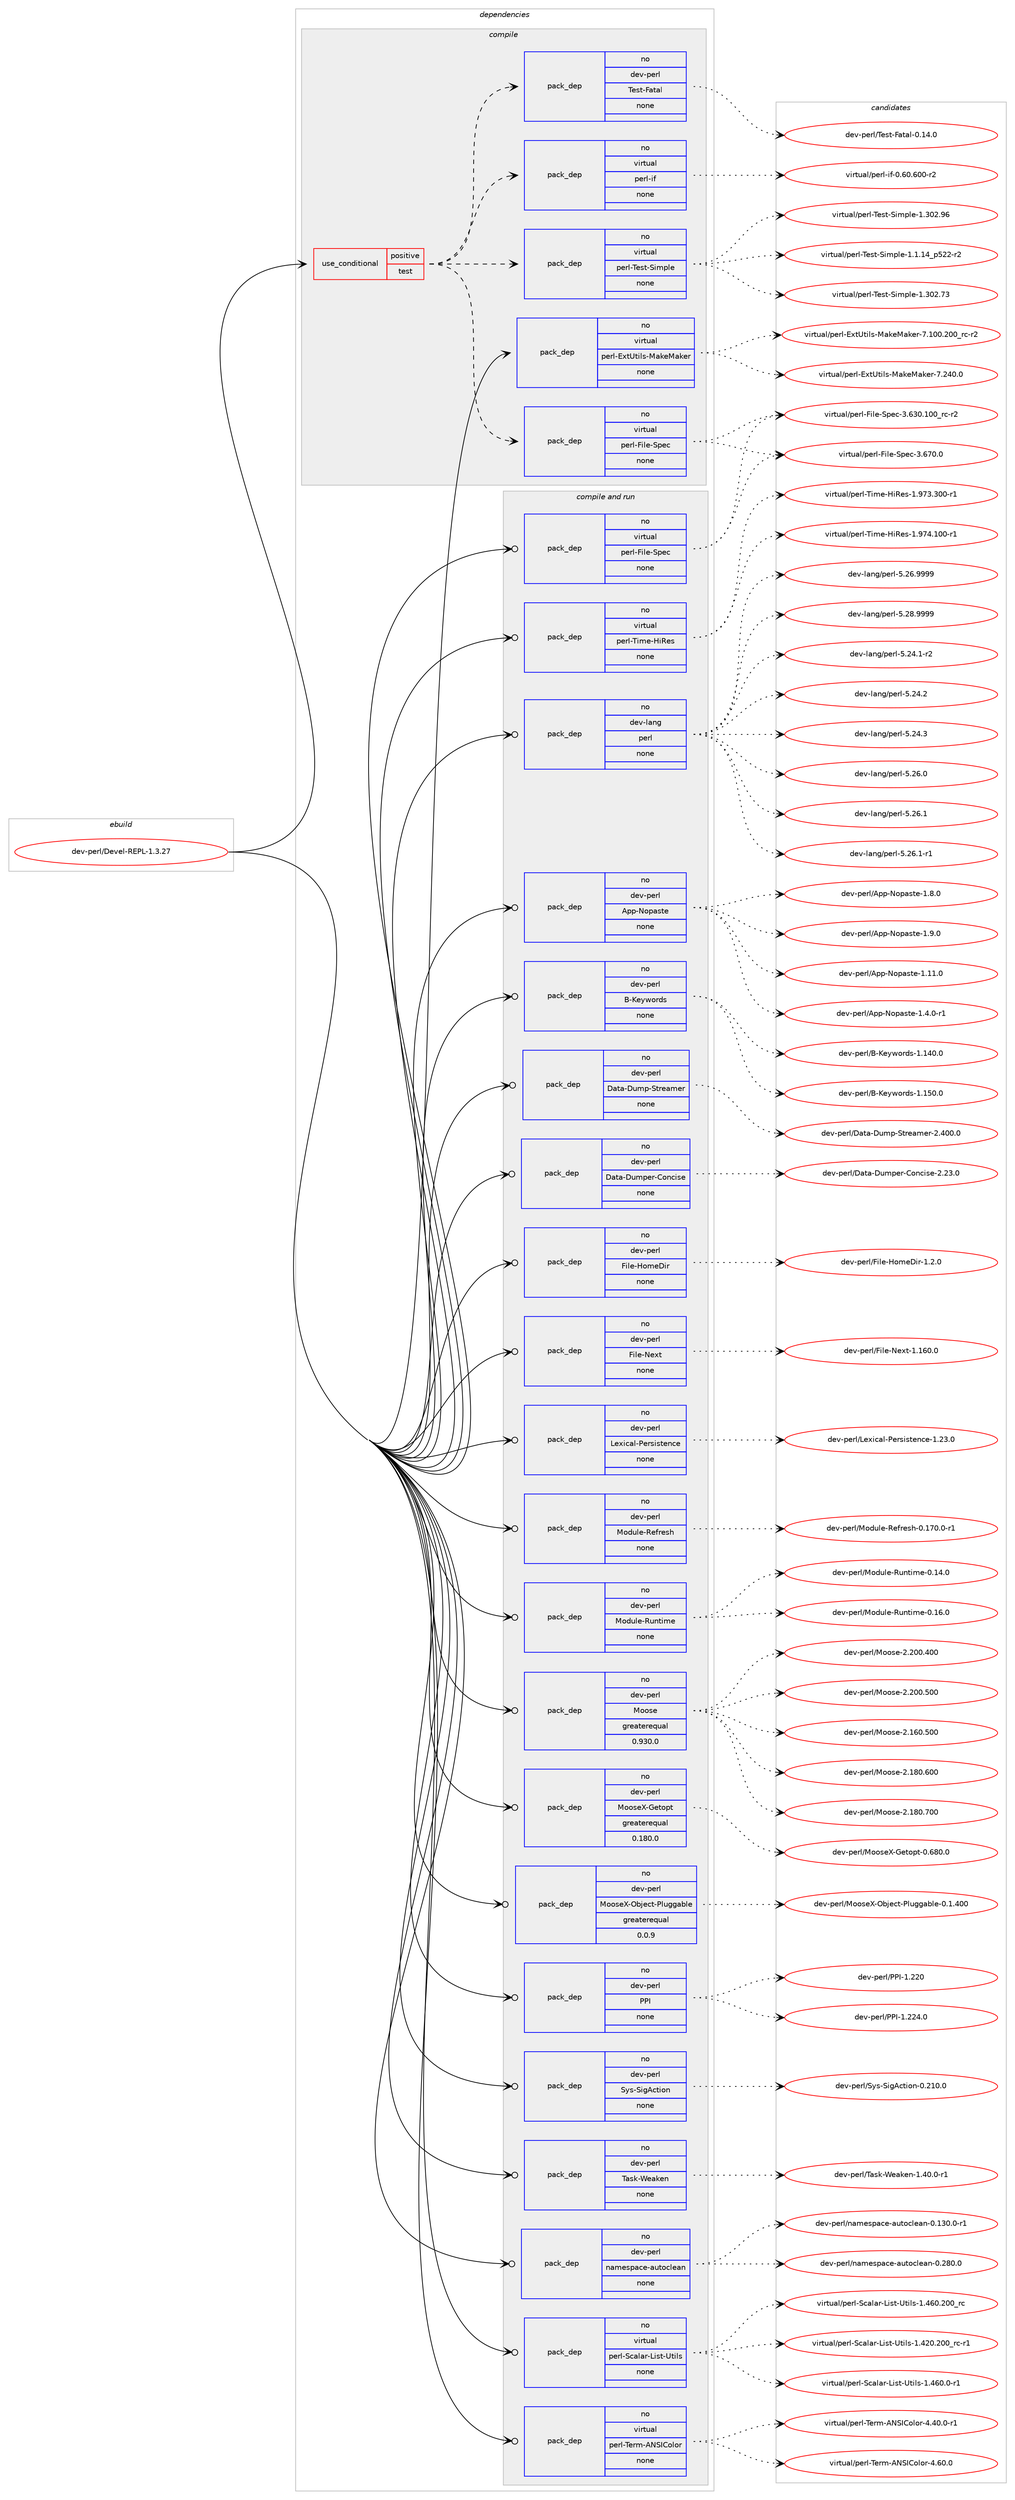digraph prolog {

# *************
# Graph options
# *************

newrank=true;
concentrate=true;
compound=true;
graph [rankdir=LR,fontname=Helvetica,fontsize=10,ranksep=1.5];#, ranksep=2.5, nodesep=0.2];
edge  [arrowhead=vee];
node  [fontname=Helvetica,fontsize=10];

# **********
# The ebuild
# **********

subgraph cluster_leftcol {
color=gray;
rank=same;
label=<<i>ebuild</i>>;
id [label="dev-perl/Devel-REPL-1.3.27", color=red, width=4, href="../dev-perl/Devel-REPL-1.3.27.svg"];
}

# ****************
# The dependencies
# ****************

subgraph cluster_midcol {
color=gray;
label=<<i>dependencies</i>>;
subgraph cluster_compile {
fillcolor="#eeeeee";
style=filled;
label=<<i>compile</i>>;
subgraph cond27087 {
dependency128759 [label=<<TABLE BORDER="0" CELLBORDER="1" CELLSPACING="0" CELLPADDING="4"><TR><TD ROWSPAN="3" CELLPADDING="10">use_conditional</TD></TR><TR><TD>positive</TD></TR><TR><TD>test</TD></TR></TABLE>>, shape=none, color=red];
subgraph pack98004 {
dependency128760 [label=<<TABLE BORDER="0" CELLBORDER="1" CELLSPACING="0" CELLPADDING="4" WIDTH="220"><TR><TD ROWSPAN="6" CELLPADDING="30">pack_dep</TD></TR><TR><TD WIDTH="110">no</TD></TR><TR><TD>virtual</TD></TR><TR><TD>perl-File-Spec</TD></TR><TR><TD>none</TD></TR><TR><TD></TD></TR></TABLE>>, shape=none, color=blue];
}
dependency128759:e -> dependency128760:w [weight=20,style="dashed",arrowhead="vee"];
subgraph pack98005 {
dependency128761 [label=<<TABLE BORDER="0" CELLBORDER="1" CELLSPACING="0" CELLPADDING="4" WIDTH="220"><TR><TD ROWSPAN="6" CELLPADDING="30">pack_dep</TD></TR><TR><TD WIDTH="110">no</TD></TR><TR><TD>dev-perl</TD></TR><TR><TD>Test-Fatal</TD></TR><TR><TD>none</TD></TR><TR><TD></TD></TR></TABLE>>, shape=none, color=blue];
}
dependency128759:e -> dependency128761:w [weight=20,style="dashed",arrowhead="vee"];
subgraph pack98006 {
dependency128762 [label=<<TABLE BORDER="0" CELLBORDER="1" CELLSPACING="0" CELLPADDING="4" WIDTH="220"><TR><TD ROWSPAN="6" CELLPADDING="30">pack_dep</TD></TR><TR><TD WIDTH="110">no</TD></TR><TR><TD>virtual</TD></TR><TR><TD>perl-Test-Simple</TD></TR><TR><TD>none</TD></TR><TR><TD></TD></TR></TABLE>>, shape=none, color=blue];
}
dependency128759:e -> dependency128762:w [weight=20,style="dashed",arrowhead="vee"];
subgraph pack98007 {
dependency128763 [label=<<TABLE BORDER="0" CELLBORDER="1" CELLSPACING="0" CELLPADDING="4" WIDTH="220"><TR><TD ROWSPAN="6" CELLPADDING="30">pack_dep</TD></TR><TR><TD WIDTH="110">no</TD></TR><TR><TD>virtual</TD></TR><TR><TD>perl-if</TD></TR><TR><TD>none</TD></TR><TR><TD></TD></TR></TABLE>>, shape=none, color=blue];
}
dependency128759:e -> dependency128763:w [weight=20,style="dashed",arrowhead="vee"];
}
id:e -> dependency128759:w [weight=20,style="solid",arrowhead="vee"];
subgraph pack98008 {
dependency128764 [label=<<TABLE BORDER="0" CELLBORDER="1" CELLSPACING="0" CELLPADDING="4" WIDTH="220"><TR><TD ROWSPAN="6" CELLPADDING="30">pack_dep</TD></TR><TR><TD WIDTH="110">no</TD></TR><TR><TD>virtual</TD></TR><TR><TD>perl-ExtUtils-MakeMaker</TD></TR><TR><TD>none</TD></TR><TR><TD></TD></TR></TABLE>>, shape=none, color=blue];
}
id:e -> dependency128764:w [weight=20,style="solid",arrowhead="vee"];
}
subgraph cluster_compileandrun {
fillcolor="#eeeeee";
style=filled;
label=<<i>compile and run</i>>;
subgraph pack98009 {
dependency128765 [label=<<TABLE BORDER="0" CELLBORDER="1" CELLSPACING="0" CELLPADDING="4" WIDTH="220"><TR><TD ROWSPAN="6" CELLPADDING="30">pack_dep</TD></TR><TR><TD WIDTH="110">no</TD></TR><TR><TD>dev-lang</TD></TR><TR><TD>perl</TD></TR><TR><TD>none</TD></TR><TR><TD></TD></TR></TABLE>>, shape=none, color=blue];
}
id:e -> dependency128765:w [weight=20,style="solid",arrowhead="odotvee"];
subgraph pack98010 {
dependency128766 [label=<<TABLE BORDER="0" CELLBORDER="1" CELLSPACING="0" CELLPADDING="4" WIDTH="220"><TR><TD ROWSPAN="6" CELLPADDING="30">pack_dep</TD></TR><TR><TD WIDTH="110">no</TD></TR><TR><TD>dev-perl</TD></TR><TR><TD>App-Nopaste</TD></TR><TR><TD>none</TD></TR><TR><TD></TD></TR></TABLE>>, shape=none, color=blue];
}
id:e -> dependency128766:w [weight=20,style="solid",arrowhead="odotvee"];
subgraph pack98011 {
dependency128767 [label=<<TABLE BORDER="0" CELLBORDER="1" CELLSPACING="0" CELLPADDING="4" WIDTH="220"><TR><TD ROWSPAN="6" CELLPADDING="30">pack_dep</TD></TR><TR><TD WIDTH="110">no</TD></TR><TR><TD>dev-perl</TD></TR><TR><TD>B-Keywords</TD></TR><TR><TD>none</TD></TR><TR><TD></TD></TR></TABLE>>, shape=none, color=blue];
}
id:e -> dependency128767:w [weight=20,style="solid",arrowhead="odotvee"];
subgraph pack98012 {
dependency128768 [label=<<TABLE BORDER="0" CELLBORDER="1" CELLSPACING="0" CELLPADDING="4" WIDTH="220"><TR><TD ROWSPAN="6" CELLPADDING="30">pack_dep</TD></TR><TR><TD WIDTH="110">no</TD></TR><TR><TD>dev-perl</TD></TR><TR><TD>Data-Dump-Streamer</TD></TR><TR><TD>none</TD></TR><TR><TD></TD></TR></TABLE>>, shape=none, color=blue];
}
id:e -> dependency128768:w [weight=20,style="solid",arrowhead="odotvee"];
subgraph pack98013 {
dependency128769 [label=<<TABLE BORDER="0" CELLBORDER="1" CELLSPACING="0" CELLPADDING="4" WIDTH="220"><TR><TD ROWSPAN="6" CELLPADDING="30">pack_dep</TD></TR><TR><TD WIDTH="110">no</TD></TR><TR><TD>dev-perl</TD></TR><TR><TD>Data-Dumper-Concise</TD></TR><TR><TD>none</TD></TR><TR><TD></TD></TR></TABLE>>, shape=none, color=blue];
}
id:e -> dependency128769:w [weight=20,style="solid",arrowhead="odotvee"];
subgraph pack98014 {
dependency128770 [label=<<TABLE BORDER="0" CELLBORDER="1" CELLSPACING="0" CELLPADDING="4" WIDTH="220"><TR><TD ROWSPAN="6" CELLPADDING="30">pack_dep</TD></TR><TR><TD WIDTH="110">no</TD></TR><TR><TD>dev-perl</TD></TR><TR><TD>File-HomeDir</TD></TR><TR><TD>none</TD></TR><TR><TD></TD></TR></TABLE>>, shape=none, color=blue];
}
id:e -> dependency128770:w [weight=20,style="solid",arrowhead="odotvee"];
subgraph pack98015 {
dependency128771 [label=<<TABLE BORDER="0" CELLBORDER="1" CELLSPACING="0" CELLPADDING="4" WIDTH="220"><TR><TD ROWSPAN="6" CELLPADDING="30">pack_dep</TD></TR><TR><TD WIDTH="110">no</TD></TR><TR><TD>dev-perl</TD></TR><TR><TD>File-Next</TD></TR><TR><TD>none</TD></TR><TR><TD></TD></TR></TABLE>>, shape=none, color=blue];
}
id:e -> dependency128771:w [weight=20,style="solid",arrowhead="odotvee"];
subgraph pack98016 {
dependency128772 [label=<<TABLE BORDER="0" CELLBORDER="1" CELLSPACING="0" CELLPADDING="4" WIDTH="220"><TR><TD ROWSPAN="6" CELLPADDING="30">pack_dep</TD></TR><TR><TD WIDTH="110">no</TD></TR><TR><TD>dev-perl</TD></TR><TR><TD>Lexical-Persistence</TD></TR><TR><TD>none</TD></TR><TR><TD></TD></TR></TABLE>>, shape=none, color=blue];
}
id:e -> dependency128772:w [weight=20,style="solid",arrowhead="odotvee"];
subgraph pack98017 {
dependency128773 [label=<<TABLE BORDER="0" CELLBORDER="1" CELLSPACING="0" CELLPADDING="4" WIDTH="220"><TR><TD ROWSPAN="6" CELLPADDING="30">pack_dep</TD></TR><TR><TD WIDTH="110">no</TD></TR><TR><TD>dev-perl</TD></TR><TR><TD>Module-Refresh</TD></TR><TR><TD>none</TD></TR><TR><TD></TD></TR></TABLE>>, shape=none, color=blue];
}
id:e -> dependency128773:w [weight=20,style="solid",arrowhead="odotvee"];
subgraph pack98018 {
dependency128774 [label=<<TABLE BORDER="0" CELLBORDER="1" CELLSPACING="0" CELLPADDING="4" WIDTH="220"><TR><TD ROWSPAN="6" CELLPADDING="30">pack_dep</TD></TR><TR><TD WIDTH="110">no</TD></TR><TR><TD>dev-perl</TD></TR><TR><TD>Module-Runtime</TD></TR><TR><TD>none</TD></TR><TR><TD></TD></TR></TABLE>>, shape=none, color=blue];
}
id:e -> dependency128774:w [weight=20,style="solid",arrowhead="odotvee"];
subgraph pack98019 {
dependency128775 [label=<<TABLE BORDER="0" CELLBORDER="1" CELLSPACING="0" CELLPADDING="4" WIDTH="220"><TR><TD ROWSPAN="6" CELLPADDING="30">pack_dep</TD></TR><TR><TD WIDTH="110">no</TD></TR><TR><TD>dev-perl</TD></TR><TR><TD>Moose</TD></TR><TR><TD>greaterequal</TD></TR><TR><TD>0.930.0</TD></TR></TABLE>>, shape=none, color=blue];
}
id:e -> dependency128775:w [weight=20,style="solid",arrowhead="odotvee"];
subgraph pack98020 {
dependency128776 [label=<<TABLE BORDER="0" CELLBORDER="1" CELLSPACING="0" CELLPADDING="4" WIDTH="220"><TR><TD ROWSPAN="6" CELLPADDING="30">pack_dep</TD></TR><TR><TD WIDTH="110">no</TD></TR><TR><TD>dev-perl</TD></TR><TR><TD>MooseX-Getopt</TD></TR><TR><TD>greaterequal</TD></TR><TR><TD>0.180.0</TD></TR></TABLE>>, shape=none, color=blue];
}
id:e -> dependency128776:w [weight=20,style="solid",arrowhead="odotvee"];
subgraph pack98021 {
dependency128777 [label=<<TABLE BORDER="0" CELLBORDER="1" CELLSPACING="0" CELLPADDING="4" WIDTH="220"><TR><TD ROWSPAN="6" CELLPADDING="30">pack_dep</TD></TR><TR><TD WIDTH="110">no</TD></TR><TR><TD>dev-perl</TD></TR><TR><TD>MooseX-Object-Pluggable</TD></TR><TR><TD>greaterequal</TD></TR><TR><TD>0.0.9</TD></TR></TABLE>>, shape=none, color=blue];
}
id:e -> dependency128777:w [weight=20,style="solid",arrowhead="odotvee"];
subgraph pack98022 {
dependency128778 [label=<<TABLE BORDER="0" CELLBORDER="1" CELLSPACING="0" CELLPADDING="4" WIDTH="220"><TR><TD ROWSPAN="6" CELLPADDING="30">pack_dep</TD></TR><TR><TD WIDTH="110">no</TD></TR><TR><TD>dev-perl</TD></TR><TR><TD>PPI</TD></TR><TR><TD>none</TD></TR><TR><TD></TD></TR></TABLE>>, shape=none, color=blue];
}
id:e -> dependency128778:w [weight=20,style="solid",arrowhead="odotvee"];
subgraph pack98023 {
dependency128779 [label=<<TABLE BORDER="0" CELLBORDER="1" CELLSPACING="0" CELLPADDING="4" WIDTH="220"><TR><TD ROWSPAN="6" CELLPADDING="30">pack_dep</TD></TR><TR><TD WIDTH="110">no</TD></TR><TR><TD>dev-perl</TD></TR><TR><TD>Sys-SigAction</TD></TR><TR><TD>none</TD></TR><TR><TD></TD></TR></TABLE>>, shape=none, color=blue];
}
id:e -> dependency128779:w [weight=20,style="solid",arrowhead="odotvee"];
subgraph pack98024 {
dependency128780 [label=<<TABLE BORDER="0" CELLBORDER="1" CELLSPACING="0" CELLPADDING="4" WIDTH="220"><TR><TD ROWSPAN="6" CELLPADDING="30">pack_dep</TD></TR><TR><TD WIDTH="110">no</TD></TR><TR><TD>dev-perl</TD></TR><TR><TD>Task-Weaken</TD></TR><TR><TD>none</TD></TR><TR><TD></TD></TR></TABLE>>, shape=none, color=blue];
}
id:e -> dependency128780:w [weight=20,style="solid",arrowhead="odotvee"];
subgraph pack98025 {
dependency128781 [label=<<TABLE BORDER="0" CELLBORDER="1" CELLSPACING="0" CELLPADDING="4" WIDTH="220"><TR><TD ROWSPAN="6" CELLPADDING="30">pack_dep</TD></TR><TR><TD WIDTH="110">no</TD></TR><TR><TD>dev-perl</TD></TR><TR><TD>namespace-autoclean</TD></TR><TR><TD>none</TD></TR><TR><TD></TD></TR></TABLE>>, shape=none, color=blue];
}
id:e -> dependency128781:w [weight=20,style="solid",arrowhead="odotvee"];
subgraph pack98026 {
dependency128782 [label=<<TABLE BORDER="0" CELLBORDER="1" CELLSPACING="0" CELLPADDING="4" WIDTH="220"><TR><TD ROWSPAN="6" CELLPADDING="30">pack_dep</TD></TR><TR><TD WIDTH="110">no</TD></TR><TR><TD>virtual</TD></TR><TR><TD>perl-File-Spec</TD></TR><TR><TD>none</TD></TR><TR><TD></TD></TR></TABLE>>, shape=none, color=blue];
}
id:e -> dependency128782:w [weight=20,style="solid",arrowhead="odotvee"];
subgraph pack98027 {
dependency128783 [label=<<TABLE BORDER="0" CELLBORDER="1" CELLSPACING="0" CELLPADDING="4" WIDTH="220"><TR><TD ROWSPAN="6" CELLPADDING="30">pack_dep</TD></TR><TR><TD WIDTH="110">no</TD></TR><TR><TD>virtual</TD></TR><TR><TD>perl-Scalar-List-Utils</TD></TR><TR><TD>none</TD></TR><TR><TD></TD></TR></TABLE>>, shape=none, color=blue];
}
id:e -> dependency128783:w [weight=20,style="solid",arrowhead="odotvee"];
subgraph pack98028 {
dependency128784 [label=<<TABLE BORDER="0" CELLBORDER="1" CELLSPACING="0" CELLPADDING="4" WIDTH="220"><TR><TD ROWSPAN="6" CELLPADDING="30">pack_dep</TD></TR><TR><TD WIDTH="110">no</TD></TR><TR><TD>virtual</TD></TR><TR><TD>perl-Term-ANSIColor</TD></TR><TR><TD>none</TD></TR><TR><TD></TD></TR></TABLE>>, shape=none, color=blue];
}
id:e -> dependency128784:w [weight=20,style="solid",arrowhead="odotvee"];
subgraph pack98029 {
dependency128785 [label=<<TABLE BORDER="0" CELLBORDER="1" CELLSPACING="0" CELLPADDING="4" WIDTH="220"><TR><TD ROWSPAN="6" CELLPADDING="30">pack_dep</TD></TR><TR><TD WIDTH="110">no</TD></TR><TR><TD>virtual</TD></TR><TR><TD>perl-Time-HiRes</TD></TR><TR><TD>none</TD></TR><TR><TD></TD></TR></TABLE>>, shape=none, color=blue];
}
id:e -> dependency128785:w [weight=20,style="solid",arrowhead="odotvee"];
}
subgraph cluster_run {
fillcolor="#eeeeee";
style=filled;
label=<<i>run</i>>;
}
}

# **************
# The candidates
# **************

subgraph cluster_choices {
rank=same;
color=gray;
label=<<i>candidates</i>>;

subgraph choice98004 {
color=black;
nodesep=1;
choice118105114116117971084711210111410845701051081014583112101994551465451484649484895114994511450 [label="virtual/perl-File-Spec-3.630.100_rc-r2", color=red, width=4,href="../virtual/perl-File-Spec-3.630.100_rc-r2.svg"];
choice118105114116117971084711210111410845701051081014583112101994551465455484648 [label="virtual/perl-File-Spec-3.670.0", color=red, width=4,href="../virtual/perl-File-Spec-3.670.0.svg"];
dependency128760:e -> choice118105114116117971084711210111410845701051081014583112101994551465451484649484895114994511450:w [style=dotted,weight="100"];
dependency128760:e -> choice118105114116117971084711210111410845701051081014583112101994551465455484648:w [style=dotted,weight="100"];
}
subgraph choice98005 {
color=black;
nodesep=1;
choice1001011184511210111410847841011151164570971169710845484649524648 [label="dev-perl/Test-Fatal-0.14.0", color=red, width=4,href="../dev-perl/Test-Fatal-0.14.0.svg"];
dependency128761:e -> choice1001011184511210111410847841011151164570971169710845484649524648:w [style=dotted,weight="100"];
}
subgraph choice98006 {
color=black;
nodesep=1;
choice11810511411611797108471121011141084584101115116458310510911210810145494649464952951125350504511450 [label="virtual/perl-Test-Simple-1.1.14_p522-r2", color=red, width=4,href="../virtual/perl-Test-Simple-1.1.14_p522-r2.svg"];
choice118105114116117971084711210111410845841011151164583105109112108101454946514850465551 [label="virtual/perl-Test-Simple-1.302.73", color=red, width=4,href="../virtual/perl-Test-Simple-1.302.73.svg"];
choice118105114116117971084711210111410845841011151164583105109112108101454946514850465754 [label="virtual/perl-Test-Simple-1.302.96", color=red, width=4,href="../virtual/perl-Test-Simple-1.302.96.svg"];
dependency128762:e -> choice11810511411611797108471121011141084584101115116458310510911210810145494649464952951125350504511450:w [style=dotted,weight="100"];
dependency128762:e -> choice118105114116117971084711210111410845841011151164583105109112108101454946514850465551:w [style=dotted,weight="100"];
dependency128762:e -> choice118105114116117971084711210111410845841011151164583105109112108101454946514850465754:w [style=dotted,weight="100"];
}
subgraph choice98007 {
color=black;
nodesep=1;
choice1181051141161179710847112101114108451051024548465448465448484511450 [label="virtual/perl-if-0.60.600-r2", color=red, width=4,href="../virtual/perl-if-0.60.600-r2.svg"];
dependency128763:e -> choice1181051141161179710847112101114108451051024548465448465448484511450:w [style=dotted,weight="100"];
}
subgraph choice98008 {
color=black;
nodesep=1;
choice118105114116117971084711210111410845691201168511610510811545779710710177971071011144555464948484650484895114994511450 [label="virtual/perl-ExtUtils-MakeMaker-7.100.200_rc-r2", color=red, width=4,href="../virtual/perl-ExtUtils-MakeMaker-7.100.200_rc-r2.svg"];
choice118105114116117971084711210111410845691201168511610510811545779710710177971071011144555465052484648 [label="virtual/perl-ExtUtils-MakeMaker-7.240.0", color=red, width=4,href="../virtual/perl-ExtUtils-MakeMaker-7.240.0.svg"];
dependency128764:e -> choice118105114116117971084711210111410845691201168511610510811545779710710177971071011144555464948484650484895114994511450:w [style=dotted,weight="100"];
dependency128764:e -> choice118105114116117971084711210111410845691201168511610510811545779710710177971071011144555465052484648:w [style=dotted,weight="100"];
}
subgraph choice98009 {
color=black;
nodesep=1;
choice100101118451089711010347112101114108455346505246494511450 [label="dev-lang/perl-5.24.1-r2", color=red, width=4,href="../dev-lang/perl-5.24.1-r2.svg"];
choice10010111845108971101034711210111410845534650524650 [label="dev-lang/perl-5.24.2", color=red, width=4,href="../dev-lang/perl-5.24.2.svg"];
choice10010111845108971101034711210111410845534650524651 [label="dev-lang/perl-5.24.3", color=red, width=4,href="../dev-lang/perl-5.24.3.svg"];
choice10010111845108971101034711210111410845534650544648 [label="dev-lang/perl-5.26.0", color=red, width=4,href="../dev-lang/perl-5.26.0.svg"];
choice10010111845108971101034711210111410845534650544649 [label="dev-lang/perl-5.26.1", color=red, width=4,href="../dev-lang/perl-5.26.1.svg"];
choice100101118451089711010347112101114108455346505446494511449 [label="dev-lang/perl-5.26.1-r1", color=red, width=4,href="../dev-lang/perl-5.26.1-r1.svg"];
choice10010111845108971101034711210111410845534650544657575757 [label="dev-lang/perl-5.26.9999", color=red, width=4,href="../dev-lang/perl-5.26.9999.svg"];
choice10010111845108971101034711210111410845534650564657575757 [label="dev-lang/perl-5.28.9999", color=red, width=4,href="../dev-lang/perl-5.28.9999.svg"];
dependency128765:e -> choice100101118451089711010347112101114108455346505246494511450:w [style=dotted,weight="100"];
dependency128765:e -> choice10010111845108971101034711210111410845534650524650:w [style=dotted,weight="100"];
dependency128765:e -> choice10010111845108971101034711210111410845534650524651:w [style=dotted,weight="100"];
dependency128765:e -> choice10010111845108971101034711210111410845534650544648:w [style=dotted,weight="100"];
dependency128765:e -> choice10010111845108971101034711210111410845534650544649:w [style=dotted,weight="100"];
dependency128765:e -> choice100101118451089711010347112101114108455346505446494511449:w [style=dotted,weight="100"];
dependency128765:e -> choice10010111845108971101034711210111410845534650544657575757:w [style=dotted,weight="100"];
dependency128765:e -> choice10010111845108971101034711210111410845534650564657575757:w [style=dotted,weight="100"];
}
subgraph choice98010 {
color=black;
nodesep=1;
choice10010111845112101114108476511211245781111129711511610145494649494648 [label="dev-perl/App-Nopaste-1.11.0", color=red, width=4,href="../dev-perl/App-Nopaste-1.11.0.svg"];
choice1001011184511210111410847651121124578111112971151161014549465246484511449 [label="dev-perl/App-Nopaste-1.4.0-r1", color=red, width=4,href="../dev-perl/App-Nopaste-1.4.0-r1.svg"];
choice100101118451121011141084765112112457811111297115116101454946564648 [label="dev-perl/App-Nopaste-1.8.0", color=red, width=4,href="../dev-perl/App-Nopaste-1.8.0.svg"];
choice100101118451121011141084765112112457811111297115116101454946574648 [label="dev-perl/App-Nopaste-1.9.0", color=red, width=4,href="../dev-perl/App-Nopaste-1.9.0.svg"];
dependency128766:e -> choice10010111845112101114108476511211245781111129711511610145494649494648:w [style=dotted,weight="100"];
dependency128766:e -> choice1001011184511210111410847651121124578111112971151161014549465246484511449:w [style=dotted,weight="100"];
dependency128766:e -> choice100101118451121011141084765112112457811111297115116101454946564648:w [style=dotted,weight="100"];
dependency128766:e -> choice100101118451121011141084765112112457811111297115116101454946574648:w [style=dotted,weight="100"];
}
subgraph choice98011 {
color=black;
nodesep=1;
choice10010111845112101114108476645751011211191111141001154549464952484648 [label="dev-perl/B-Keywords-1.140.0", color=red, width=4,href="../dev-perl/B-Keywords-1.140.0.svg"];
choice10010111845112101114108476645751011211191111141001154549464953484648 [label="dev-perl/B-Keywords-1.150.0", color=red, width=4,href="../dev-perl/B-Keywords-1.150.0.svg"];
dependency128767:e -> choice10010111845112101114108476645751011211191111141001154549464952484648:w [style=dotted,weight="100"];
dependency128767:e -> choice10010111845112101114108476645751011211191111141001154549464953484648:w [style=dotted,weight="100"];
}
subgraph choice98012 {
color=black;
nodesep=1;
choice100101118451121011141084768971169745681171091124583116114101971091011144550465248484648 [label="dev-perl/Data-Dump-Streamer-2.400.0", color=red, width=4,href="../dev-perl/Data-Dump-Streamer-2.400.0.svg"];
dependency128768:e -> choice100101118451121011141084768971169745681171091124583116114101971091011144550465248484648:w [style=dotted,weight="100"];
}
subgraph choice98013 {
color=black;
nodesep=1;
choice1001011184511210111410847689711697456811710911210111445671111109910511510145504650514648 [label="dev-perl/Data-Dumper-Concise-2.23.0", color=red, width=4,href="../dev-perl/Data-Dumper-Concise-2.23.0.svg"];
dependency128769:e -> choice1001011184511210111410847689711697456811710911210111445671111109910511510145504650514648:w [style=dotted,weight="100"];
}
subgraph choice98014 {
color=black;
nodesep=1;
choice100101118451121011141084770105108101457211110910168105114454946504648 [label="dev-perl/File-HomeDir-1.2.0", color=red, width=4,href="../dev-perl/File-HomeDir-1.2.0.svg"];
dependency128770:e -> choice100101118451121011141084770105108101457211110910168105114454946504648:w [style=dotted,weight="100"];
}
subgraph choice98015 {
color=black;
nodesep=1;
choice10010111845112101114108477010510810145781011201164549464954484648 [label="dev-perl/File-Next-1.160.0", color=red, width=4,href="../dev-perl/File-Next-1.160.0.svg"];
dependency128771:e -> choice10010111845112101114108477010510810145781011201164549464954484648:w [style=dotted,weight="100"];
}
subgraph choice98016 {
color=black;
nodesep=1;
choice100101118451121011141084776101120105999710845801011141151051151161011109910145494650514648 [label="dev-perl/Lexical-Persistence-1.23.0", color=red, width=4,href="../dev-perl/Lexical-Persistence-1.23.0.svg"];
dependency128772:e -> choice100101118451121011141084776101120105999710845801011141151051151161011109910145494650514648:w [style=dotted,weight="100"];
}
subgraph choice98017 {
color=black;
nodesep=1;
choice100101118451121011141084777111100117108101458210110211410111510445484649554846484511449 [label="dev-perl/Module-Refresh-0.170.0-r1", color=red, width=4,href="../dev-perl/Module-Refresh-0.170.0-r1.svg"];
dependency128773:e -> choice100101118451121011141084777111100117108101458210110211410111510445484649554846484511449:w [style=dotted,weight="100"];
}
subgraph choice98018 {
color=black;
nodesep=1;
choice100101118451121011141084777111100117108101458211711011610510910145484649524648 [label="dev-perl/Module-Runtime-0.14.0", color=red, width=4,href="../dev-perl/Module-Runtime-0.14.0.svg"];
choice100101118451121011141084777111100117108101458211711011610510910145484649544648 [label="dev-perl/Module-Runtime-0.16.0", color=red, width=4,href="../dev-perl/Module-Runtime-0.16.0.svg"];
dependency128774:e -> choice100101118451121011141084777111100117108101458211711011610510910145484649524648:w [style=dotted,weight="100"];
dependency128774:e -> choice100101118451121011141084777111100117108101458211711011610510910145484649544648:w [style=dotted,weight="100"];
}
subgraph choice98019 {
color=black;
nodesep=1;
choice10010111845112101114108477711111111510145504649544846534848 [label="dev-perl/Moose-2.160.500", color=red, width=4,href="../dev-perl/Moose-2.160.500.svg"];
choice10010111845112101114108477711111111510145504649564846544848 [label="dev-perl/Moose-2.180.600", color=red, width=4,href="../dev-perl/Moose-2.180.600.svg"];
choice10010111845112101114108477711111111510145504649564846554848 [label="dev-perl/Moose-2.180.700", color=red, width=4,href="../dev-perl/Moose-2.180.700.svg"];
choice10010111845112101114108477711111111510145504650484846524848 [label="dev-perl/Moose-2.200.400", color=red, width=4,href="../dev-perl/Moose-2.200.400.svg"];
choice10010111845112101114108477711111111510145504650484846534848 [label="dev-perl/Moose-2.200.500", color=red, width=4,href="../dev-perl/Moose-2.200.500.svg"];
dependency128775:e -> choice10010111845112101114108477711111111510145504649544846534848:w [style=dotted,weight="100"];
dependency128775:e -> choice10010111845112101114108477711111111510145504649564846544848:w [style=dotted,weight="100"];
dependency128775:e -> choice10010111845112101114108477711111111510145504649564846554848:w [style=dotted,weight="100"];
dependency128775:e -> choice10010111845112101114108477711111111510145504650484846524848:w [style=dotted,weight="100"];
dependency128775:e -> choice10010111845112101114108477711111111510145504650484846534848:w [style=dotted,weight="100"];
}
subgraph choice98020 {
color=black;
nodesep=1;
choice1001011184511210111410847771111111151018845711011161111121164548465456484648 [label="dev-perl/MooseX-Getopt-0.680.0", color=red, width=4,href="../dev-perl/MooseX-Getopt-0.680.0.svg"];
dependency128776:e -> choice1001011184511210111410847771111111151018845711011161111121164548465456484648:w [style=dotted,weight="100"];
}
subgraph choice98021 {
color=black;
nodesep=1;
choice1001011184511210111410847771111111151018845799810610199116458010811710310397981081014548464946524848 [label="dev-perl/MooseX-Object-Pluggable-0.1.400", color=red, width=4,href="../dev-perl/MooseX-Object-Pluggable-0.1.400.svg"];
dependency128777:e -> choice1001011184511210111410847771111111151018845799810610199116458010811710310397981081014548464946524848:w [style=dotted,weight="100"];
}
subgraph choice98022 {
color=black;
nodesep=1;
choice1001011184511210111410847808073454946505048 [label="dev-perl/PPI-1.220", color=red, width=4,href="../dev-perl/PPI-1.220.svg"];
choice10010111845112101114108478080734549465050524648 [label="dev-perl/PPI-1.224.0", color=red, width=4,href="../dev-perl/PPI-1.224.0.svg"];
dependency128778:e -> choice1001011184511210111410847808073454946505048:w [style=dotted,weight="100"];
dependency128778:e -> choice10010111845112101114108478080734549465050524648:w [style=dotted,weight="100"];
}
subgraph choice98023 {
color=black;
nodesep=1;
choice100101118451121011141084783121115458310510365991161051111104548465049484648 [label="dev-perl/Sys-SigAction-0.210.0", color=red, width=4,href="../dev-perl/Sys-SigAction-0.210.0.svg"];
dependency128779:e -> choice100101118451121011141084783121115458310510365991161051111104548465049484648:w [style=dotted,weight="100"];
}
subgraph choice98024 {
color=black;
nodesep=1;
choice10010111845112101114108478497115107458710197107101110454946524846484511449 [label="dev-perl/Task-Weaken-1.40.0-r1", color=red, width=4,href="../dev-perl/Task-Weaken-1.40.0-r1.svg"];
dependency128780:e -> choice10010111845112101114108478497115107458710197107101110454946524846484511449:w [style=dotted,weight="100"];
}
subgraph choice98025 {
color=black;
nodesep=1;
choice10010111845112101114108471109710910111511297991014597117116111991081019711045484649514846484511449 [label="dev-perl/namespace-autoclean-0.130.0-r1", color=red, width=4,href="../dev-perl/namespace-autoclean-0.130.0-r1.svg"];
choice1001011184511210111410847110971091011151129799101459711711611199108101971104548465056484648 [label="dev-perl/namespace-autoclean-0.280.0", color=red, width=4,href="../dev-perl/namespace-autoclean-0.280.0.svg"];
dependency128781:e -> choice10010111845112101114108471109710910111511297991014597117116111991081019711045484649514846484511449:w [style=dotted,weight="100"];
dependency128781:e -> choice1001011184511210111410847110971091011151129799101459711711611199108101971104548465056484648:w [style=dotted,weight="100"];
}
subgraph choice98026 {
color=black;
nodesep=1;
choice118105114116117971084711210111410845701051081014583112101994551465451484649484895114994511450 [label="virtual/perl-File-Spec-3.630.100_rc-r2", color=red, width=4,href="../virtual/perl-File-Spec-3.630.100_rc-r2.svg"];
choice118105114116117971084711210111410845701051081014583112101994551465455484648 [label="virtual/perl-File-Spec-3.670.0", color=red, width=4,href="../virtual/perl-File-Spec-3.670.0.svg"];
dependency128782:e -> choice118105114116117971084711210111410845701051081014583112101994551465451484649484895114994511450:w [style=dotted,weight="100"];
dependency128782:e -> choice118105114116117971084711210111410845701051081014583112101994551465455484648:w [style=dotted,weight="100"];
}
subgraph choice98027 {
color=black;
nodesep=1;
choice11810511411611797108471121011141084583999710897114457610511511645851161051081154549465250484650484895114994511449 [label="virtual/perl-Scalar-List-Utils-1.420.200_rc-r1", color=red, width=4,href="../virtual/perl-Scalar-List-Utils-1.420.200_rc-r1.svg"];
choice118105114116117971084711210111410845839997108971144576105115116458511610510811545494652544846484511449 [label="virtual/perl-Scalar-List-Utils-1.460.0-r1", color=red, width=4,href="../virtual/perl-Scalar-List-Utils-1.460.0-r1.svg"];
choice1181051141161179710847112101114108458399971089711445761051151164585116105108115454946525448465048489511499 [label="virtual/perl-Scalar-List-Utils-1.460.200_rc", color=red, width=4,href="../virtual/perl-Scalar-List-Utils-1.460.200_rc.svg"];
dependency128783:e -> choice11810511411611797108471121011141084583999710897114457610511511645851161051081154549465250484650484895114994511449:w [style=dotted,weight="100"];
dependency128783:e -> choice118105114116117971084711210111410845839997108971144576105115116458511610510811545494652544846484511449:w [style=dotted,weight="100"];
dependency128783:e -> choice1181051141161179710847112101114108458399971089711445761051151164585116105108115454946525448465048489511499:w [style=dotted,weight="100"];
}
subgraph choice98028 {
color=black;
nodesep=1;
choice11810511411611797108471121011141084584101114109456578837367111108111114455246524846484511449 [label="virtual/perl-Term-ANSIColor-4.40.0-r1", color=red, width=4,href="../virtual/perl-Term-ANSIColor-4.40.0-r1.svg"];
choice1181051141161179710847112101114108458410111410945657883736711110811111445524654484648 [label="virtual/perl-Term-ANSIColor-4.60.0", color=red, width=4,href="../virtual/perl-Term-ANSIColor-4.60.0.svg"];
dependency128784:e -> choice11810511411611797108471121011141084584101114109456578837367111108111114455246524846484511449:w [style=dotted,weight="100"];
dependency128784:e -> choice1181051141161179710847112101114108458410111410945657883736711110811111445524654484648:w [style=dotted,weight="100"];
}
subgraph choice98029 {
color=black;
nodesep=1;
choice11810511411611797108471121011141084584105109101457210582101115454946575551465148484511449 [label="virtual/perl-Time-HiRes-1.973.300-r1", color=red, width=4,href="../virtual/perl-Time-HiRes-1.973.300-r1.svg"];
choice11810511411611797108471121011141084584105109101457210582101115454946575552464948484511449 [label="virtual/perl-Time-HiRes-1.974.100-r1", color=red, width=4,href="../virtual/perl-Time-HiRes-1.974.100-r1.svg"];
dependency128785:e -> choice11810511411611797108471121011141084584105109101457210582101115454946575551465148484511449:w [style=dotted,weight="100"];
dependency128785:e -> choice11810511411611797108471121011141084584105109101457210582101115454946575552464948484511449:w [style=dotted,weight="100"];
}
}

}
